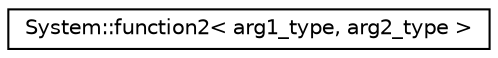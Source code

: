 digraph G
{
  edge [fontname="Helvetica",fontsize="10",labelfontname="Helvetica",labelfontsize="10"];
  node [fontname="Helvetica",fontsize="10",shape=record];
  rankdir="LR";
  Node1 [label="System::function2\< arg1_type, arg2_type \>",height=0.2,width=0.4,color="black", fillcolor="white", style="filled",URL="$class_system_1_1function2.html"];
}
